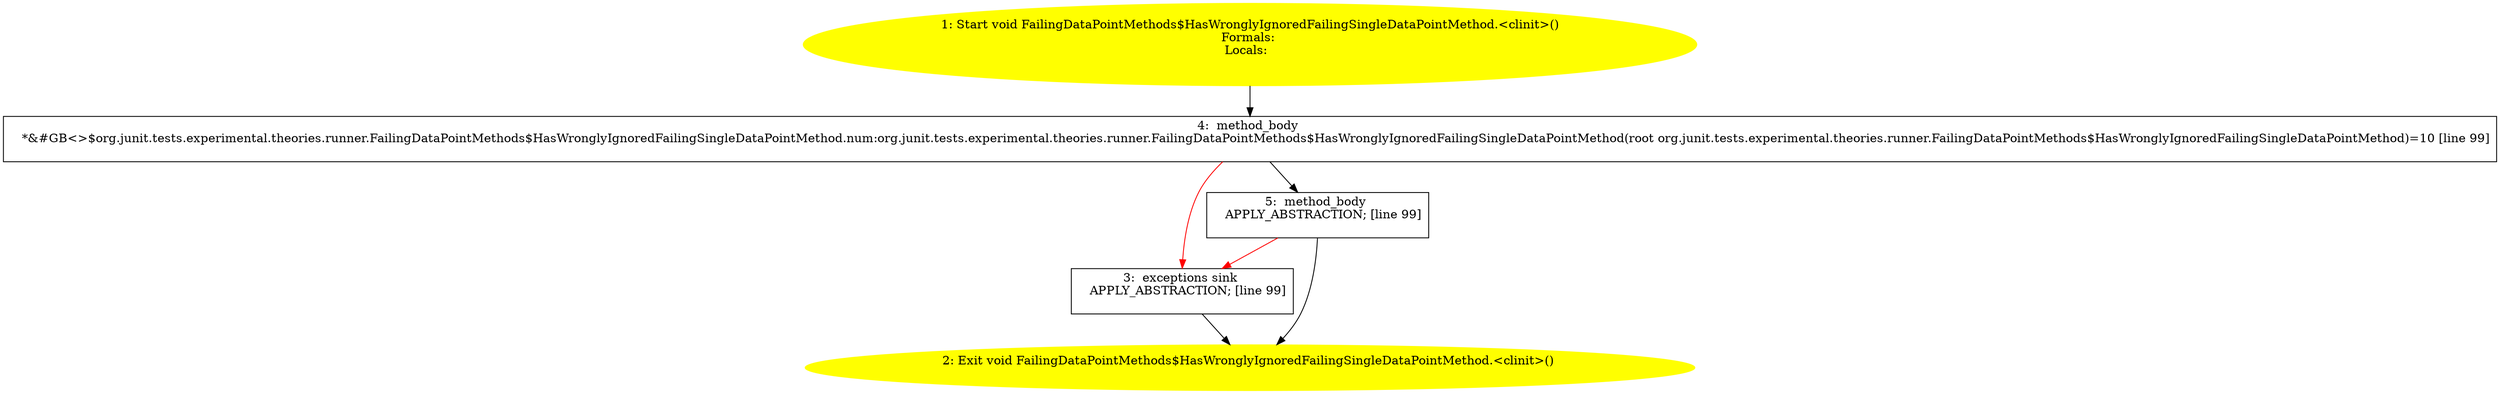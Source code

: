 /* @generated */
digraph cfg {
"org.junit.tests.experimental.theories.runner.FailingDataPointMethods$HasWronglyIgnoredFailingSingleD.4d496ee83dc61101b60e992c55087074_1" [label="1: Start void FailingDataPointMethods$HasWronglyIgnoredFailingSingleDataPointMethod.<clinit>()\nFormals: \nLocals:  \n  " color=yellow style=filled]
	

	 "org.junit.tests.experimental.theories.runner.FailingDataPointMethods$HasWronglyIgnoredFailingSingleD.4d496ee83dc61101b60e992c55087074_1" -> "org.junit.tests.experimental.theories.runner.FailingDataPointMethods$HasWronglyIgnoredFailingSingleD.4d496ee83dc61101b60e992c55087074_4" ;
"org.junit.tests.experimental.theories.runner.FailingDataPointMethods$HasWronglyIgnoredFailingSingleD.4d496ee83dc61101b60e992c55087074_2" [label="2: Exit void FailingDataPointMethods$HasWronglyIgnoredFailingSingleDataPointMethod.<clinit>() \n  " color=yellow style=filled]
	

"org.junit.tests.experimental.theories.runner.FailingDataPointMethods$HasWronglyIgnoredFailingSingleD.4d496ee83dc61101b60e992c55087074_3" [label="3:  exceptions sink \n   APPLY_ABSTRACTION; [line 99]\n " shape="box"]
	

	 "org.junit.tests.experimental.theories.runner.FailingDataPointMethods$HasWronglyIgnoredFailingSingleD.4d496ee83dc61101b60e992c55087074_3" -> "org.junit.tests.experimental.theories.runner.FailingDataPointMethods$HasWronglyIgnoredFailingSingleD.4d496ee83dc61101b60e992c55087074_2" ;
"org.junit.tests.experimental.theories.runner.FailingDataPointMethods$HasWronglyIgnoredFailingSingleD.4d496ee83dc61101b60e992c55087074_4" [label="4:  method_body \n   *&#GB<>$org.junit.tests.experimental.theories.runner.FailingDataPointMethods$HasWronglyIgnoredFailingSingleDataPointMethod.num:org.junit.tests.experimental.theories.runner.FailingDataPointMethods$HasWronglyIgnoredFailingSingleDataPointMethod(root org.junit.tests.experimental.theories.runner.FailingDataPointMethods$HasWronglyIgnoredFailingSingleDataPointMethod)=10 [line 99]\n " shape="box"]
	

	 "org.junit.tests.experimental.theories.runner.FailingDataPointMethods$HasWronglyIgnoredFailingSingleD.4d496ee83dc61101b60e992c55087074_4" -> "org.junit.tests.experimental.theories.runner.FailingDataPointMethods$HasWronglyIgnoredFailingSingleD.4d496ee83dc61101b60e992c55087074_5" ;
	 "org.junit.tests.experimental.theories.runner.FailingDataPointMethods$HasWronglyIgnoredFailingSingleD.4d496ee83dc61101b60e992c55087074_4" -> "org.junit.tests.experimental.theories.runner.FailingDataPointMethods$HasWronglyIgnoredFailingSingleD.4d496ee83dc61101b60e992c55087074_3" [color="red" ];
"org.junit.tests.experimental.theories.runner.FailingDataPointMethods$HasWronglyIgnoredFailingSingleD.4d496ee83dc61101b60e992c55087074_5" [label="5:  method_body \n   APPLY_ABSTRACTION; [line 99]\n " shape="box"]
	

	 "org.junit.tests.experimental.theories.runner.FailingDataPointMethods$HasWronglyIgnoredFailingSingleD.4d496ee83dc61101b60e992c55087074_5" -> "org.junit.tests.experimental.theories.runner.FailingDataPointMethods$HasWronglyIgnoredFailingSingleD.4d496ee83dc61101b60e992c55087074_2" ;
	 "org.junit.tests.experimental.theories.runner.FailingDataPointMethods$HasWronglyIgnoredFailingSingleD.4d496ee83dc61101b60e992c55087074_5" -> "org.junit.tests.experimental.theories.runner.FailingDataPointMethods$HasWronglyIgnoredFailingSingleD.4d496ee83dc61101b60e992c55087074_3" [color="red" ];
}
